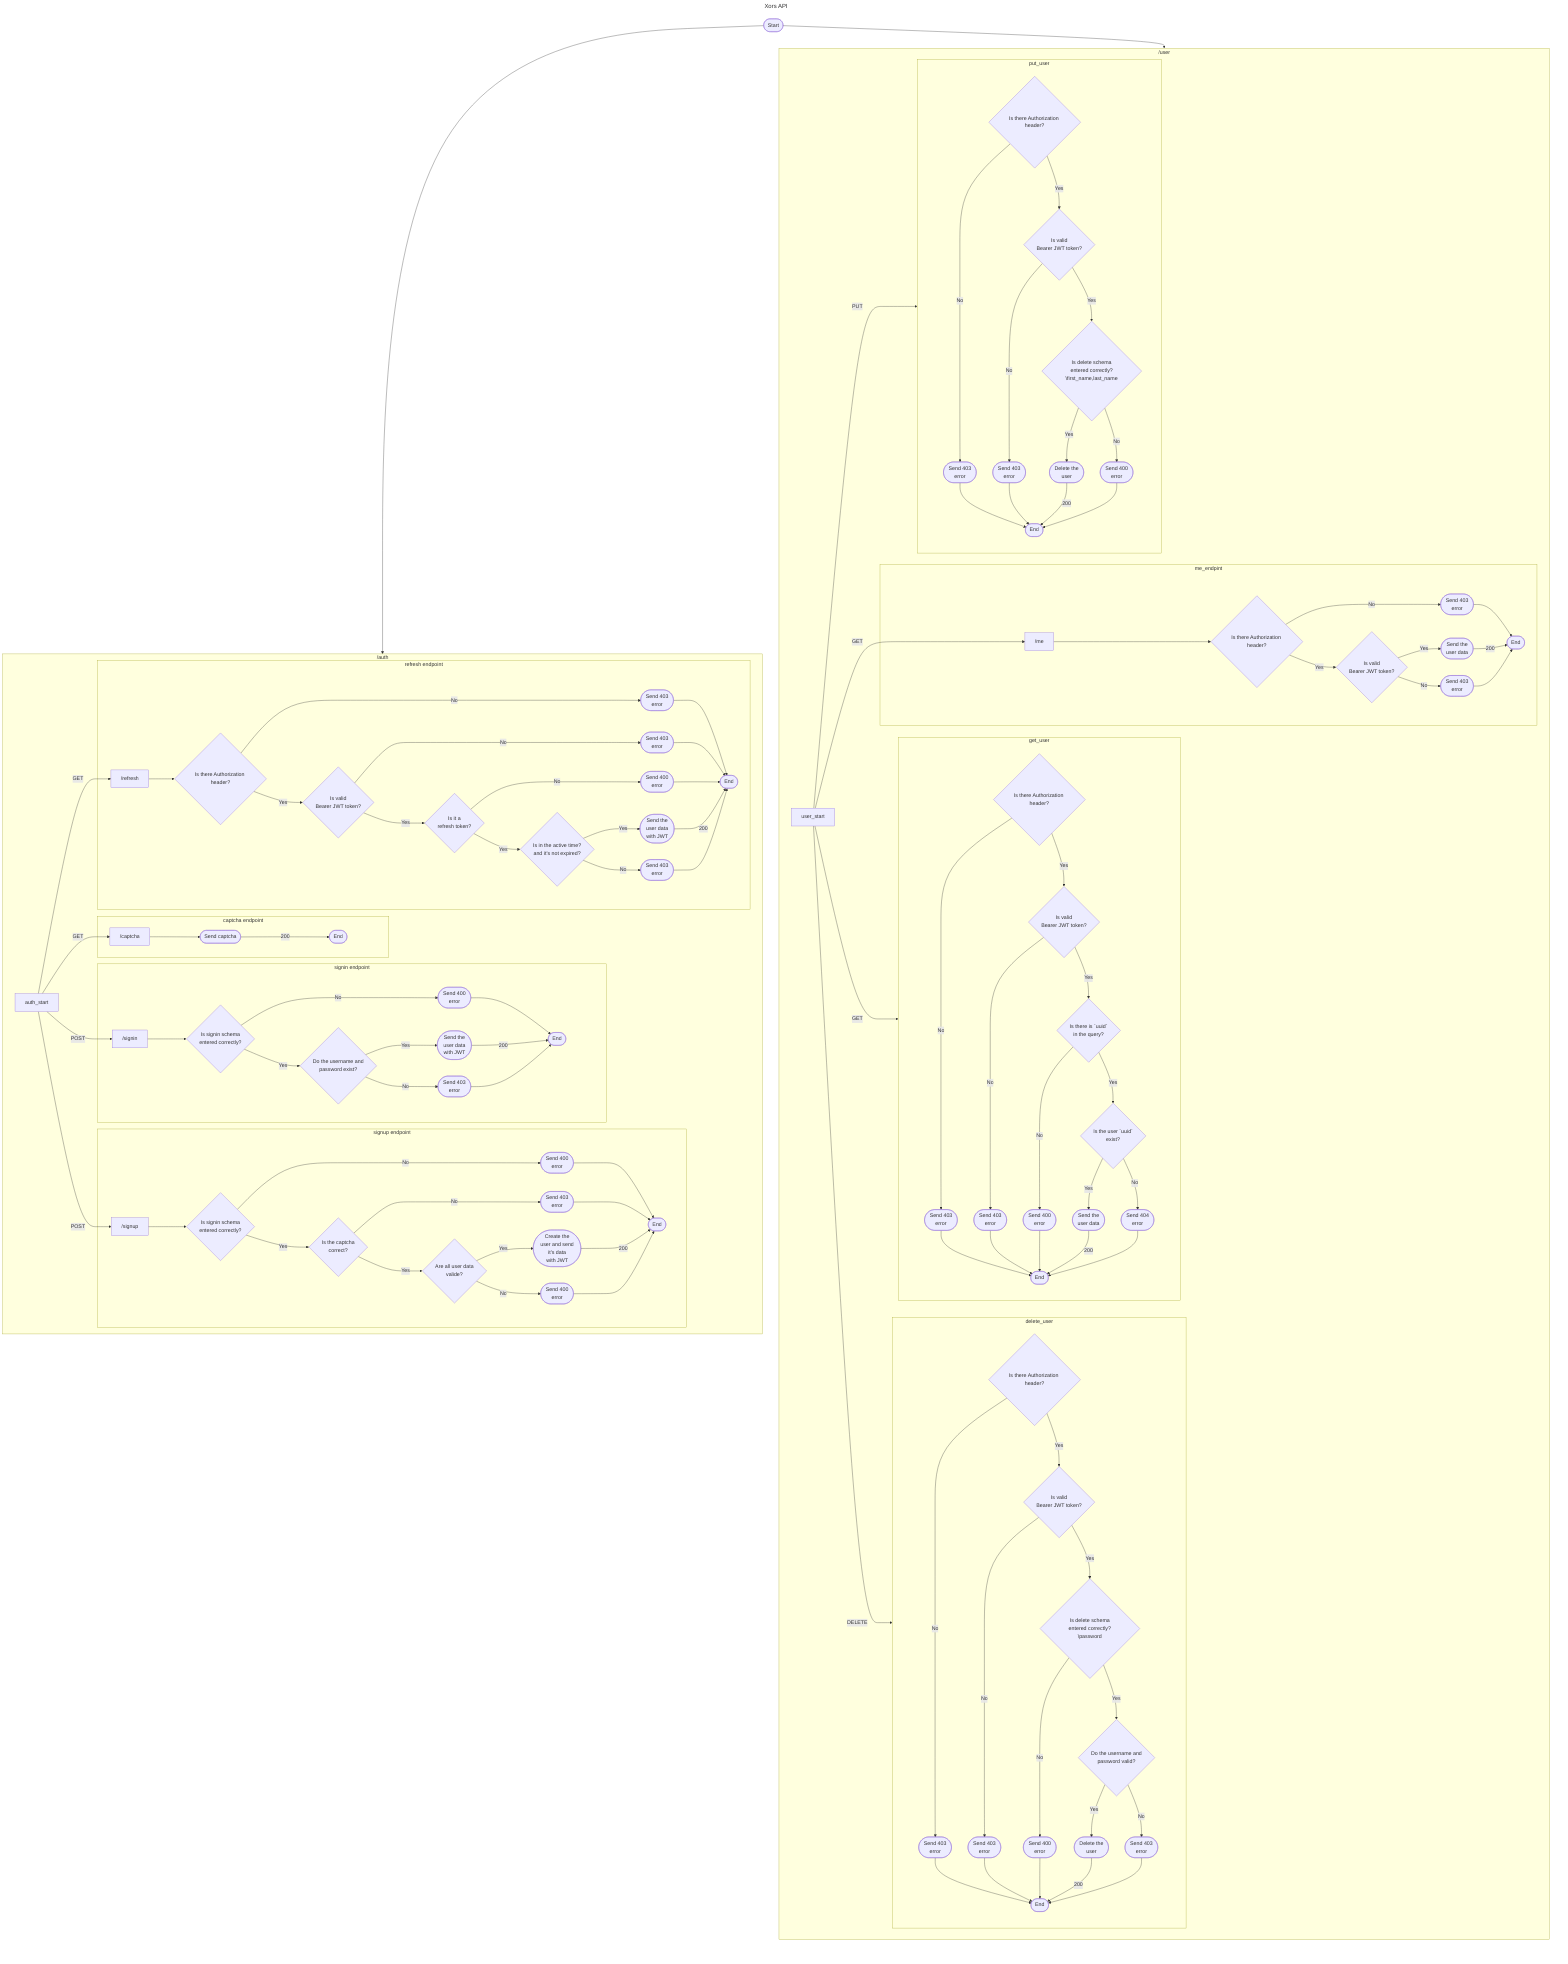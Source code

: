 ---
title: Xors API
---

flowchart TB
    start([Start])

    %% Start the auth endpoints
    start --> /auth
    start --> /user

    %% The auth endpoints
    subgraph /auth
        auth_start -- GET --> captcha
        auth_start -- POST --> signup
        auth_start -- POST --> signin
        auth_start -- GET --> refresh

        subgraph captcha endpoint
            captcha["/captcha"]
            captcha_END([End])

            captcha --> captcha_T1(["Send captcha"]) -- 200 --> captcha_END
        end

        subgraph signup endpoint
            signup["/signup"]
            signup_END([End])

            signup --> signup_Q1{"Is signin schema\nentered correctly?"}
            signup_Q1 -- "Yes" --> signup_Q2{"Is the captcha\ncorrect?"}
            signup_Q1 -- "No" --> signup_T1(["Send 400\nerror"]) --> signup_END

            signup_Q2 -- "Yes" --> signup_Q3{"Are all user data\nvalide?"}
            signup_Q2 -- "No" --> signup_T2(["Send 403\nerror"]) --> signup_END

            signup_Q3 -- "Yes" --> signup_T3(["Create the\nuser and send\nit's data\nwith JWT"]) -- 200 --> signup_END
            signup_Q3 -- "No" --> signup_T4(["Send 400\nerror"]) --> signup_END
        end

        subgraph signin endpoint
            signin["/signin"]
            signin_END([End])

            signin --> signin_Q1{"Is signin schema\nentered correctly?"}
            signin_Q1 -- "Yes" --> signin_Q2{"Do the username and\npassword exist?"}
            signin_Q1 -- "No" --> signin_T1(["Send 400\nerror"]) --> signin_END

            signin_Q2 -- "Yes" --> signin_T2(["Send the\nuser data\nwith JWT"]) -- 200 --> signin_END
            signin_Q2 -- "No" --> signin_T3(["Send 403\nerror"]) --> signin_END
        end

        subgraph refresh endpoint
            refresh["/refresh"]
            refresh_END([End])

            refresh --> refresh_Q1{"Is there Authorization header?"}
            refresh_Q1 -- "Yes" --> refresh_Q2{"Is valid\nBearer JWT token?"}
            refresh_Q1 -- "No" --> refresh_T1(["Send 403\nerror"]) --> refresh_END

            refresh_Q2 -- "Yes" --> refresh_Q3{"Is it a\nrefresh token?"}
            refresh_Q2 -- "No" --> refresh_T2(["Send 403\nerror"]) --> refresh_END

            refresh_Q3 -- "Yes" --> refresh_Q4{"Is in the active time?\nand it's not expired?"}
            refresh_Q3 -- "No" --> refresh_T3(["Send 400\nerror"]) --> refresh_END

            refresh_Q4 -- "Yes" --> refresh_T4(["Send the\nuser data\nwith JWT"]) -- 200 --> refresh_END
            refresh_Q4 -- "No" --> refresh_T5(["Send 403\nerror"]) --> refresh_END
        end
    end

    %% The user endpoints
    subgraph /user
        user_start -- GET --> me
        user_start -- GET --> get_user
        user_start -- DELETE --> delete_user
        user_start -- PUT --> put_user

        subgraph me_endpint
            me["/me"]
            me_END([End])

            me --> me_Q1{"Is there Authorization header?"}
            me_Q1 -- "Yes" --> me_Q2{"Is valid\nBearer JWT token?"}
            me_Q1 -- "No" --> me_T1(["Send 403\nerror"]) --> me_END

            me_Q2 -- "Yes"  --> me_T4(["Send the\nuser data"]) -- 200 --> me_END
            me_Q2 -- "No" --> me_T2(["Send 403\nerror"]) --> me_END
        end

        subgraph get_user
            get_user_END([End])

            get_user_Q1{"Is there Authorization header?"}
            get_user_Q1 -- "Yes" --> get_user_Q2{"Is valid\nBearer JWT token?"}
            get_user_Q1 -- "No" --> get_user_T1(["Send 403\nerror"]) --> get_user_END

            get_user_Q2 -- "Yes" --> get_user_Q3{"Is there is `uuid`\nin the query?"}
            get_user_Q2 -- "No" --> get_user_T2(["Send 403\nerror"]) --> get_user_END

            get_user_Q3 -- "Yes" --> get_user_Q4{"Is the user `uuid`\nexist?"}
            get_user_Q3 -- "No" --> get_user_T3(["Send 400\nerror"]) --> get_user_END

            get_user_Q4 -- "Yes" --> get_user_T4(["Send the\nuser data"]) -- 200 --> get_user_END
            get_user_Q4 -- "No" --> get_user_T5(["Send 404\nerror"]) --> get_user_END
        end

        subgraph delete_user
            delete_user_END([End])

            delete_user_Q1{"Is there Authorization header?"}
            delete_user_Q1 -- "Yes" --> delete_user_Q2{"Is valid\nBearer JWT token?"}
            delete_user_Q1 -- "No" --> delete_user_T1(["Send 403\nerror"]) --> delete_user_END

            delete_user_Q2 -- "Yes" --> delete_user_Q3{"Is delete schema\nentered correctly?\password"}
            delete_user_Q2 -- "No" --> delete_user_T2(["Send 403\nerror"]) --> delete_user_END

            delete_user_Q3 -- "Yes" --> delete_user_Q4{"Do the username and\npassword valid?"}
            delete_user_Q3 -- "No" --> delete_user_T3(["Send 400\nerror"]) --> delete_user_END

            delete_user_Q4 -- "Yes" --> delete_user_T4(["Delete the\nuser"]) -- 200 --> delete_user_END
            delete_user_Q4 -- "No" --> delete_user_T5(["Send 403\nerror"]) --> delete_user_END
        end

        subgraph put_user
            put_user_END([End])

            put_user_Q1{"Is there Authorization header?"}
            put_user_Q1 -- "Yes" --> put_user_Q2{"Is valid\nBearer JWT token?"}
            put_user_Q1 -- "No" --> put_user_T1(["Send 403\nerror"]) --> put_user_END

            put_user_Q2 -- "Yes" --> put_user_Q3{"Is delete schema\nentered correctly?\first_name,last_name"}
            put_user_Q2 -- "No" --> put_user_T2(["Send 403\nerror"]) --> put_user_END

            put_user_Q3 -- "Yes" --> put_user_T3(["Delete the\nuser"]) -- 200 --> put_user_END
            put_user_Q3 -- "No" --> put_user_T4(["Send 400\nerror"]) --> put_user_END
        end
    end